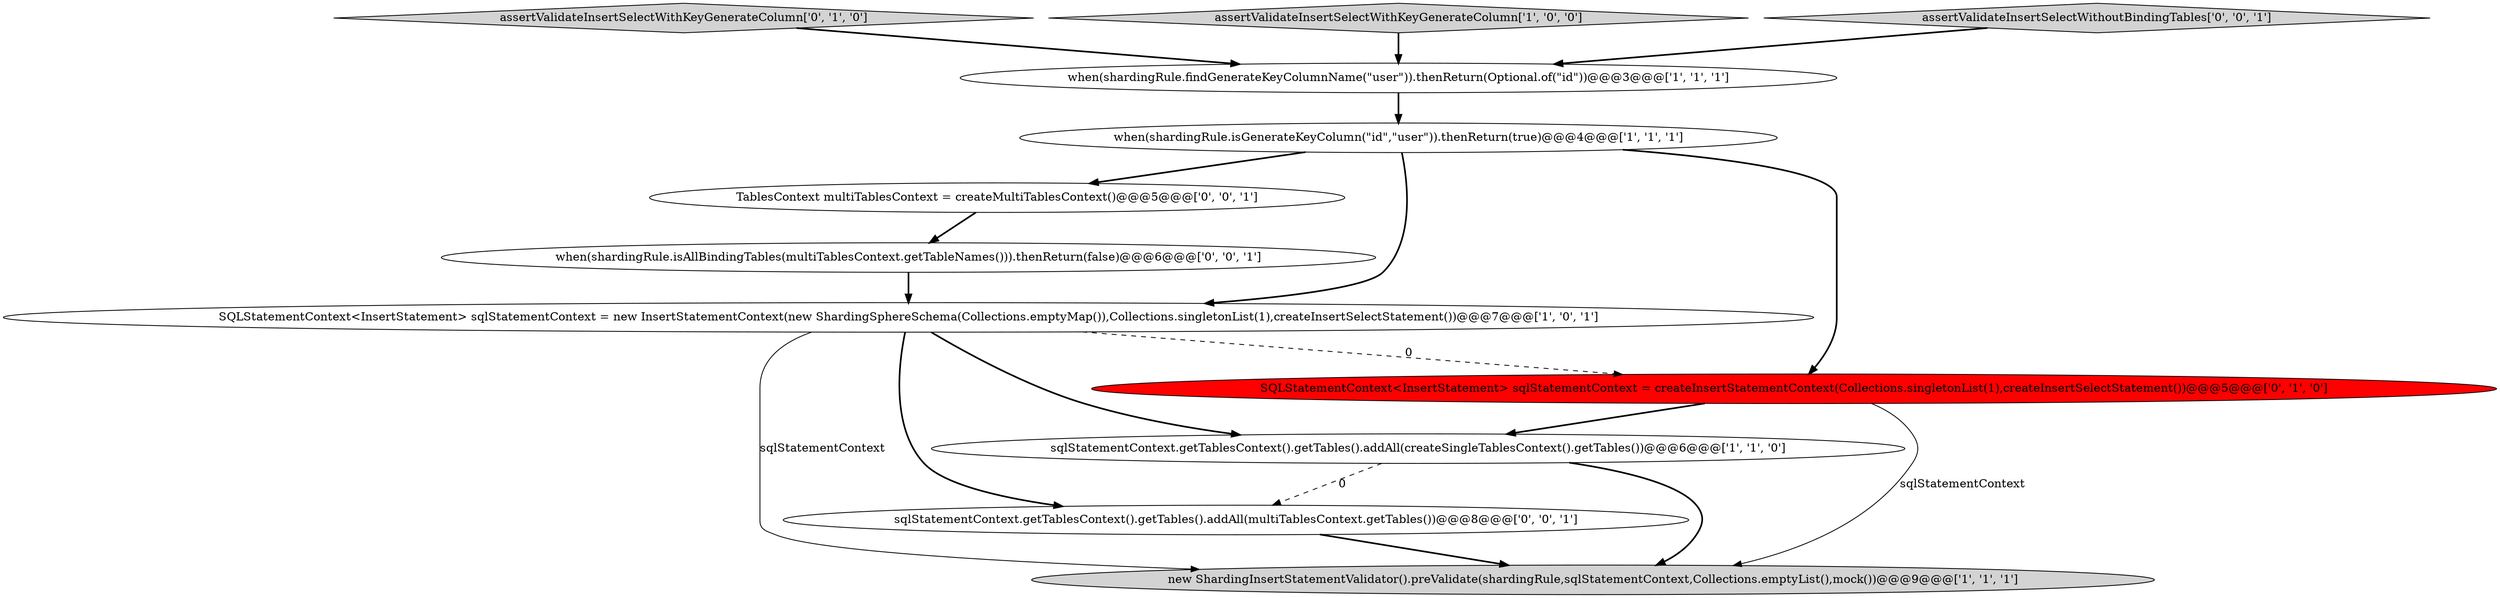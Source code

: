 digraph {
6 [style = filled, label = "assertValidateInsertSelectWithKeyGenerateColumn['0', '1', '0']", fillcolor = lightgray, shape = diamond image = "AAA0AAABBB2BBB"];
5 [style = filled, label = "when(shardingRule.isGenerateKeyColumn(\"id\",\"user\")).thenReturn(true)@@@4@@@['1', '1', '1']", fillcolor = white, shape = ellipse image = "AAA0AAABBB1BBB"];
8 [style = filled, label = "TablesContext multiTablesContext = createMultiTablesContext()@@@5@@@['0', '0', '1']", fillcolor = white, shape = ellipse image = "AAA0AAABBB3BBB"];
2 [style = filled, label = "new ShardingInsertStatementValidator().preValidate(shardingRule,sqlStatementContext,Collections.emptyList(),mock())@@@9@@@['1', '1', '1']", fillcolor = lightgray, shape = ellipse image = "AAA0AAABBB1BBB"];
1 [style = filled, label = "SQLStatementContext<InsertStatement> sqlStatementContext = new InsertStatementContext(new ShardingSphereSchema(Collections.emptyMap()),Collections.singletonList(1),createInsertSelectStatement())@@@7@@@['1', '0', '1']", fillcolor = white, shape = ellipse image = "AAA0AAABBB1BBB"];
0 [style = filled, label = "assertValidateInsertSelectWithKeyGenerateColumn['1', '0', '0']", fillcolor = lightgray, shape = diamond image = "AAA0AAABBB1BBB"];
3 [style = filled, label = "when(shardingRule.findGenerateKeyColumnName(\"user\")).thenReturn(Optional.of(\"id\"))@@@3@@@['1', '1', '1']", fillcolor = white, shape = ellipse image = "AAA0AAABBB1BBB"];
7 [style = filled, label = "SQLStatementContext<InsertStatement> sqlStatementContext = createInsertStatementContext(Collections.singletonList(1),createInsertSelectStatement())@@@5@@@['0', '1', '0']", fillcolor = red, shape = ellipse image = "AAA1AAABBB2BBB"];
11 [style = filled, label = "when(shardingRule.isAllBindingTables(multiTablesContext.getTableNames())).thenReturn(false)@@@6@@@['0', '0', '1']", fillcolor = white, shape = ellipse image = "AAA0AAABBB3BBB"];
10 [style = filled, label = "assertValidateInsertSelectWithoutBindingTables['0', '0', '1']", fillcolor = lightgray, shape = diamond image = "AAA0AAABBB3BBB"];
9 [style = filled, label = "sqlStatementContext.getTablesContext().getTables().addAll(multiTablesContext.getTables())@@@8@@@['0', '0', '1']", fillcolor = white, shape = ellipse image = "AAA0AAABBB3BBB"];
4 [style = filled, label = "sqlStatementContext.getTablesContext().getTables().addAll(createSingleTablesContext().getTables())@@@6@@@['1', '1', '0']", fillcolor = white, shape = ellipse image = "AAA0AAABBB1BBB"];
0->3 [style = bold, label=""];
5->7 [style = bold, label=""];
5->1 [style = bold, label=""];
6->3 [style = bold, label=""];
1->4 [style = bold, label=""];
3->5 [style = bold, label=""];
5->8 [style = bold, label=""];
10->3 [style = bold, label=""];
1->2 [style = solid, label="sqlStatementContext"];
4->2 [style = bold, label=""];
7->4 [style = bold, label=""];
1->7 [style = dashed, label="0"];
8->11 [style = bold, label=""];
11->1 [style = bold, label=""];
9->2 [style = bold, label=""];
7->2 [style = solid, label="sqlStatementContext"];
4->9 [style = dashed, label="0"];
1->9 [style = bold, label=""];
}
